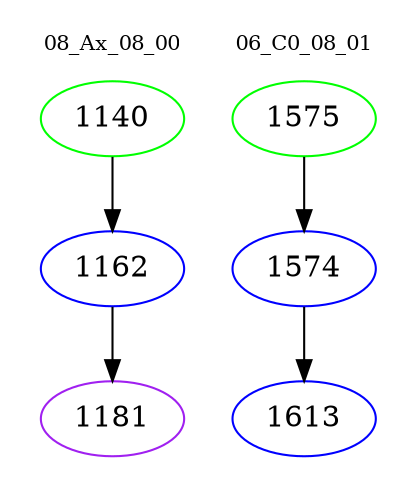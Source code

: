 digraph{
subgraph cluster_0 {
color = white
label = "08_Ax_08_00";
fontsize=10;
T0_1140 [label="1140", color="green"]
T0_1140 -> T0_1162 [color="black"]
T0_1162 [label="1162", color="blue"]
T0_1162 -> T0_1181 [color="black"]
T0_1181 [label="1181", color="purple"]
}
subgraph cluster_1 {
color = white
label = "06_C0_08_01";
fontsize=10;
T1_1575 [label="1575", color="green"]
T1_1575 -> T1_1574 [color="black"]
T1_1574 [label="1574", color="blue"]
T1_1574 -> T1_1613 [color="black"]
T1_1613 [label="1613", color="blue"]
}
}
